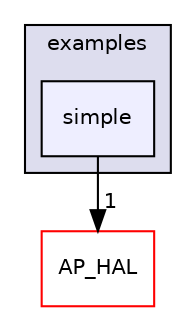digraph "libraries/AP_HAL_PX4/examples/simple" {
  compound=true
  node [ fontsize="10", fontname="Helvetica"];
  edge [ labelfontsize="10", labelfontname="Helvetica"];
  subgraph clusterdir_b4541ef892b13ac47d46f5e9a7a02254 {
    graph [ bgcolor="#ddddee", pencolor="black", label="examples" fontname="Helvetica", fontsize="10", URL="dir_b4541ef892b13ac47d46f5e9a7a02254.html"]
  dir_5a44a0a0b5035a60d4a18569a487e1e7 [shape=box, label="simple", style="filled", fillcolor="#eeeeff", pencolor="black", URL="dir_5a44a0a0b5035a60d4a18569a487e1e7.html"];
  }
  dir_1cbc10423b2512b31103883361e0123b [shape=box label="AP_HAL" fillcolor="white" style="filled" color="red" URL="dir_1cbc10423b2512b31103883361e0123b.html"];
  dir_5a44a0a0b5035a60d4a18569a487e1e7->dir_1cbc10423b2512b31103883361e0123b [headlabel="1", labeldistance=1.5 headhref="dir_000084_000057.html"];
}
